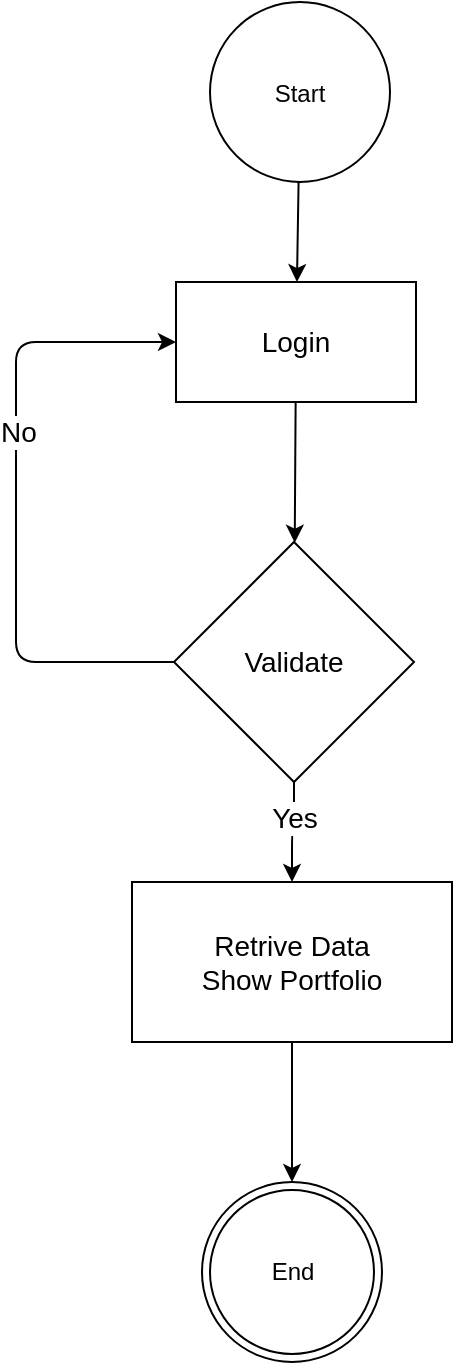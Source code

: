 <mxfile>
    <diagram id="87N_d27ywJfgy8hw5h6r" name="Page-1">
        <mxGraphModel dx="1133" dy="825" grid="1" gridSize="10" guides="1" tooltips="1" connect="1" arrows="1" fold="1" page="1" pageScale="1" pageWidth="850" pageHeight="1100" math="0" shadow="0">
            <root>
                <mxCell id="0"/>
                <mxCell id="1" parent="0"/>
                <mxCell id="4" value="" style="edgeStyle=none;html=1;fontSize=14;" parent="1" source="2" target="3" edge="1">
                    <mxGeometry relative="1" as="geometry"/>
                </mxCell>
                <mxCell id="2" value="Start" style="ellipse;" parent="1" vertex="1">
                    <mxGeometry x="357" y="70" width="90" height="90" as="geometry"/>
                </mxCell>
                <mxCell id="8" value="" style="edgeStyle=none;html=1;fontSize=14;" parent="1" source="3" target="7" edge="1">
                    <mxGeometry relative="1" as="geometry"/>
                </mxCell>
                <mxCell id="3" value="Login" style="whiteSpace=wrap;html=1;fillColor=none;fontSize=14;" parent="1" vertex="1">
                    <mxGeometry x="340" y="210" width="120" height="60" as="geometry"/>
                </mxCell>
                <mxCell id="9" style="edgeStyle=orthogonalEdgeStyle;html=1;entryX=0;entryY=0.5;entryDx=0;entryDy=0;fontSize=14;" parent="1" source="7" target="3" edge="1">
                    <mxGeometry relative="1" as="geometry">
                        <Array as="points">
                            <mxPoint x="260" y="400"/>
                            <mxPoint x="260" y="240"/>
                        </Array>
                    </mxGeometry>
                </mxCell>
                <mxCell id="15" value="No" style="edgeLabel;html=1;align=center;verticalAlign=middle;resizable=0;points=[];fontSize=14;" parent="9" vertex="1" connectable="0">
                    <mxGeometry x="0.221" y="-1" relative="1" as="geometry">
                        <mxPoint as="offset"/>
                    </mxGeometry>
                </mxCell>
                <mxCell id="11" value="" style="edgeStyle=orthogonalEdgeStyle;html=1;fontSize=14;" parent="1" source="7" target="10" edge="1">
                    <mxGeometry relative="1" as="geometry"/>
                </mxCell>
                <mxCell id="14" value="Yes" style="edgeLabel;html=1;align=center;verticalAlign=middle;resizable=0;points=[];fontSize=14;" parent="11" vertex="1" connectable="0">
                    <mxGeometry x="-0.289" relative="1" as="geometry">
                        <mxPoint as="offset"/>
                    </mxGeometry>
                </mxCell>
                <mxCell id="7" value="Validate" style="rhombus;whiteSpace=wrap;html=1;fillColor=none;fontSize=14;" parent="1" vertex="1">
                    <mxGeometry x="339" y="340" width="120" height="120" as="geometry"/>
                </mxCell>
                <mxCell id="13" value="" style="edgeStyle=orthogonalEdgeStyle;html=1;fontSize=14;" parent="1" source="10" target="12" edge="1">
                    <mxGeometry relative="1" as="geometry"/>
                </mxCell>
                <mxCell id="10" value="Retrive Data&lt;br style=&quot;font-size: 14px;&quot;&gt;Show Portfolio" style="whiteSpace=wrap;html=1;fillColor=none;fontSize=14;" parent="1" vertex="1">
                    <mxGeometry x="318" y="510" width="160" height="80" as="geometry"/>
                </mxCell>
                <mxCell id="12" value="End" style="ellipse;html=1;shape=endState;" parent="1" vertex="1">
                    <mxGeometry x="353" y="660" width="90" height="90" as="geometry"/>
                </mxCell>
            </root>
        </mxGraphModel>
    </diagram>
</mxfile>